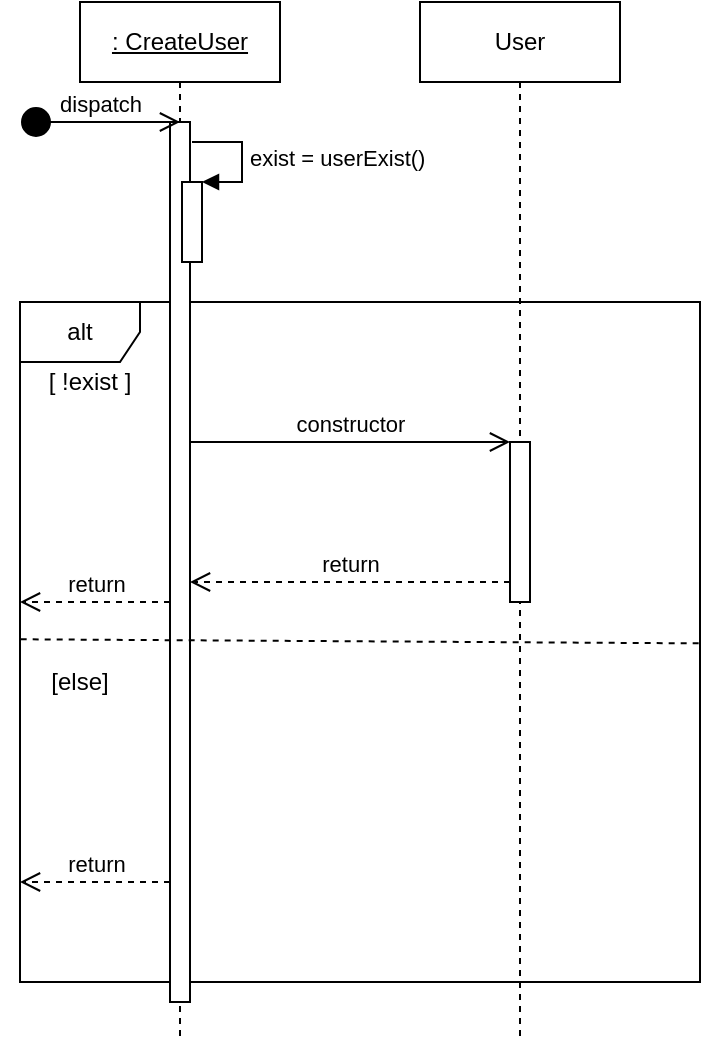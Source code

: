 <mxfile version="12.6.5" type="device"><diagram id="1_LsLjY9VphQJrRcCPWb" name="Page-1"><mxGraphModel dx="509" dy="608" grid="1" gridSize="10" guides="1" tooltips="1" connect="1" arrows="1" fold="1" page="1" pageScale="1" pageWidth="850" pageHeight="1100" math="0" shadow="0"><root><mxCell id="0"/><mxCell id="1" parent="0"/><mxCell id="O5-hkCaXyweqm-CAoXb7-5" value="alt" style="shape=umlFrame;whiteSpace=wrap;html=1;" parent="1" vertex="1"><mxGeometry x="30" y="230" width="340" height="340" as="geometry"/></mxCell><mxCell id="O5-hkCaXyweqm-CAoXb7-3" value="&lt;u&gt;: CreateUser&lt;/u&gt;" style="shape=umlLifeline;perimeter=lifelinePerimeter;whiteSpace=wrap;html=1;container=1;collapsible=0;recursiveResize=0;outlineConnect=0;" parent="1" vertex="1"><mxGeometry x="60" y="80" width="100" height="520" as="geometry"/></mxCell><mxCell id="O5-hkCaXyweqm-CAoXb7-4" value="" style="html=1;points=[];perimeter=orthogonalPerimeter;" parent="O5-hkCaXyweqm-CAoXb7-3" vertex="1"><mxGeometry x="45" y="60" width="10" height="440" as="geometry"/></mxCell><mxCell id="O5-hkCaXyweqm-CAoXb7-9" value="" style="html=1;points=[];perimeter=orthogonalPerimeter;" parent="O5-hkCaXyweqm-CAoXb7-3" vertex="1"><mxGeometry x="51" y="90" width="10" height="40" as="geometry"/></mxCell><mxCell id="O5-hkCaXyweqm-CAoXb7-10" value="exist = userExist()" style="edgeStyle=orthogonalEdgeStyle;html=1;align=left;spacingLeft=2;endArrow=block;rounded=0;entryX=1;entryY=0;" parent="O5-hkCaXyweqm-CAoXb7-3" target="O5-hkCaXyweqm-CAoXb7-9" edge="1"><mxGeometry relative="1" as="geometry"><mxPoint x="56" y="70" as="sourcePoint"/><Array as="points"><mxPoint x="81" y="70"/></Array></mxGeometry></mxCell><mxCell id="O5-hkCaXyweqm-CAoXb7-8" value="" style="endArrow=none;dashed=1;html=1;entryX=1.001;entryY=0.502;entryDx=0;entryDy=0;entryPerimeter=0;exitX=0.001;exitY=0.496;exitDx=0;exitDy=0;exitPerimeter=0;" parent="1" source="O5-hkCaXyweqm-CAoXb7-5" target="O5-hkCaXyweqm-CAoXb7-5" edge="1"><mxGeometry width="50" height="50" relative="1" as="geometry"><mxPoint x="50" y="320" as="sourcePoint"/><mxPoint x="590" y="330" as="targetPoint"/></mxGeometry></mxCell><mxCell id="O5-hkCaXyweqm-CAoXb7-11" value="[ !exist ]" style="text;html=1;strokeColor=none;fillColor=none;align=center;verticalAlign=middle;whiteSpace=wrap;rounded=0;" parent="1" vertex="1"><mxGeometry x="40" y="260" width="50" height="20" as="geometry"/></mxCell><mxCell id="O5-hkCaXyweqm-CAoXb7-13" value="User" style="shape=umlLifeline;perimeter=lifelinePerimeter;whiteSpace=wrap;html=1;container=1;collapsible=0;recursiveResize=0;outlineConnect=0;" parent="1" vertex="1"><mxGeometry x="230" y="80" width="100" height="520" as="geometry"/></mxCell><mxCell id="O5-hkCaXyweqm-CAoXb7-14" value="constructor" style="html=1;verticalAlign=bottom;endArrow=open;endSize=8;" parent="1" source="O5-hkCaXyweqm-CAoXb7-4" target="O5-hkCaXyweqm-CAoXb7-16" edge="1"><mxGeometry relative="1" as="geometry"><mxPoint x="220" y="290" as="sourcePoint"/><mxPoint x="260" y="300" as="targetPoint"/><Array as="points"><mxPoint x="230" y="300"/></Array></mxGeometry></mxCell><mxCell id="O5-hkCaXyweqm-CAoXb7-15" value="return" style="html=1;verticalAlign=bottom;endArrow=open;dashed=1;endSize=8;" parent="1" source="O5-hkCaXyweqm-CAoXb7-16" target="O5-hkCaXyweqm-CAoXb7-4" edge="1"><mxGeometry relative="1" as="geometry"><mxPoint x="250" y="370" as="sourcePoint"/><mxPoint x="180" y="350" as="targetPoint"/><Array as="points"><mxPoint x="230" y="370"/></Array></mxGeometry></mxCell><mxCell id="O5-hkCaXyweqm-CAoXb7-16" value="" style="html=1;points=[];perimeter=orthogonalPerimeter;" parent="1" vertex="1"><mxGeometry x="275" y="300" width="10" height="80" as="geometry"/></mxCell><mxCell id="O5-hkCaXyweqm-CAoXb7-19" value="[else]" style="text;html=1;strokeColor=none;fillColor=none;align=center;verticalAlign=middle;whiteSpace=wrap;rounded=0;" parent="1" vertex="1"><mxGeometry x="40" y="410" width="40" height="20" as="geometry"/></mxCell><mxCell id="O5-hkCaXyweqm-CAoXb7-20" value="dispatch" style="html=1;verticalAlign=bottom;startArrow=circle;startFill=1;endArrow=open;startSize=6;endSize=8;" parent="1" edge="1"><mxGeometry width="80" relative="1" as="geometry"><mxPoint x="30" y="140" as="sourcePoint"/><mxPoint x="110" y="140" as="targetPoint"/></mxGeometry></mxCell><mxCell id="O5-hkCaXyweqm-CAoXb7-21" value="return" style="html=1;verticalAlign=bottom;endArrow=open;dashed=1;endSize=8;" parent="1" source="O5-hkCaXyweqm-CAoXb7-4" edge="1"><mxGeometry relative="1" as="geometry"><mxPoint x="100" y="520" as="sourcePoint"/><mxPoint x="30" y="520" as="targetPoint"/></mxGeometry></mxCell><mxCell id="O5-hkCaXyweqm-CAoXb7-22" value="return" style="html=1;verticalAlign=bottom;endArrow=open;dashed=1;endSize=8;" parent="1" source="O5-hkCaXyweqm-CAoXb7-4" edge="1"><mxGeometry relative="1" as="geometry"><mxPoint x="100" y="380" as="sourcePoint"/><mxPoint x="30" y="380" as="targetPoint"/></mxGeometry></mxCell></root></mxGraphModel></diagram></mxfile>